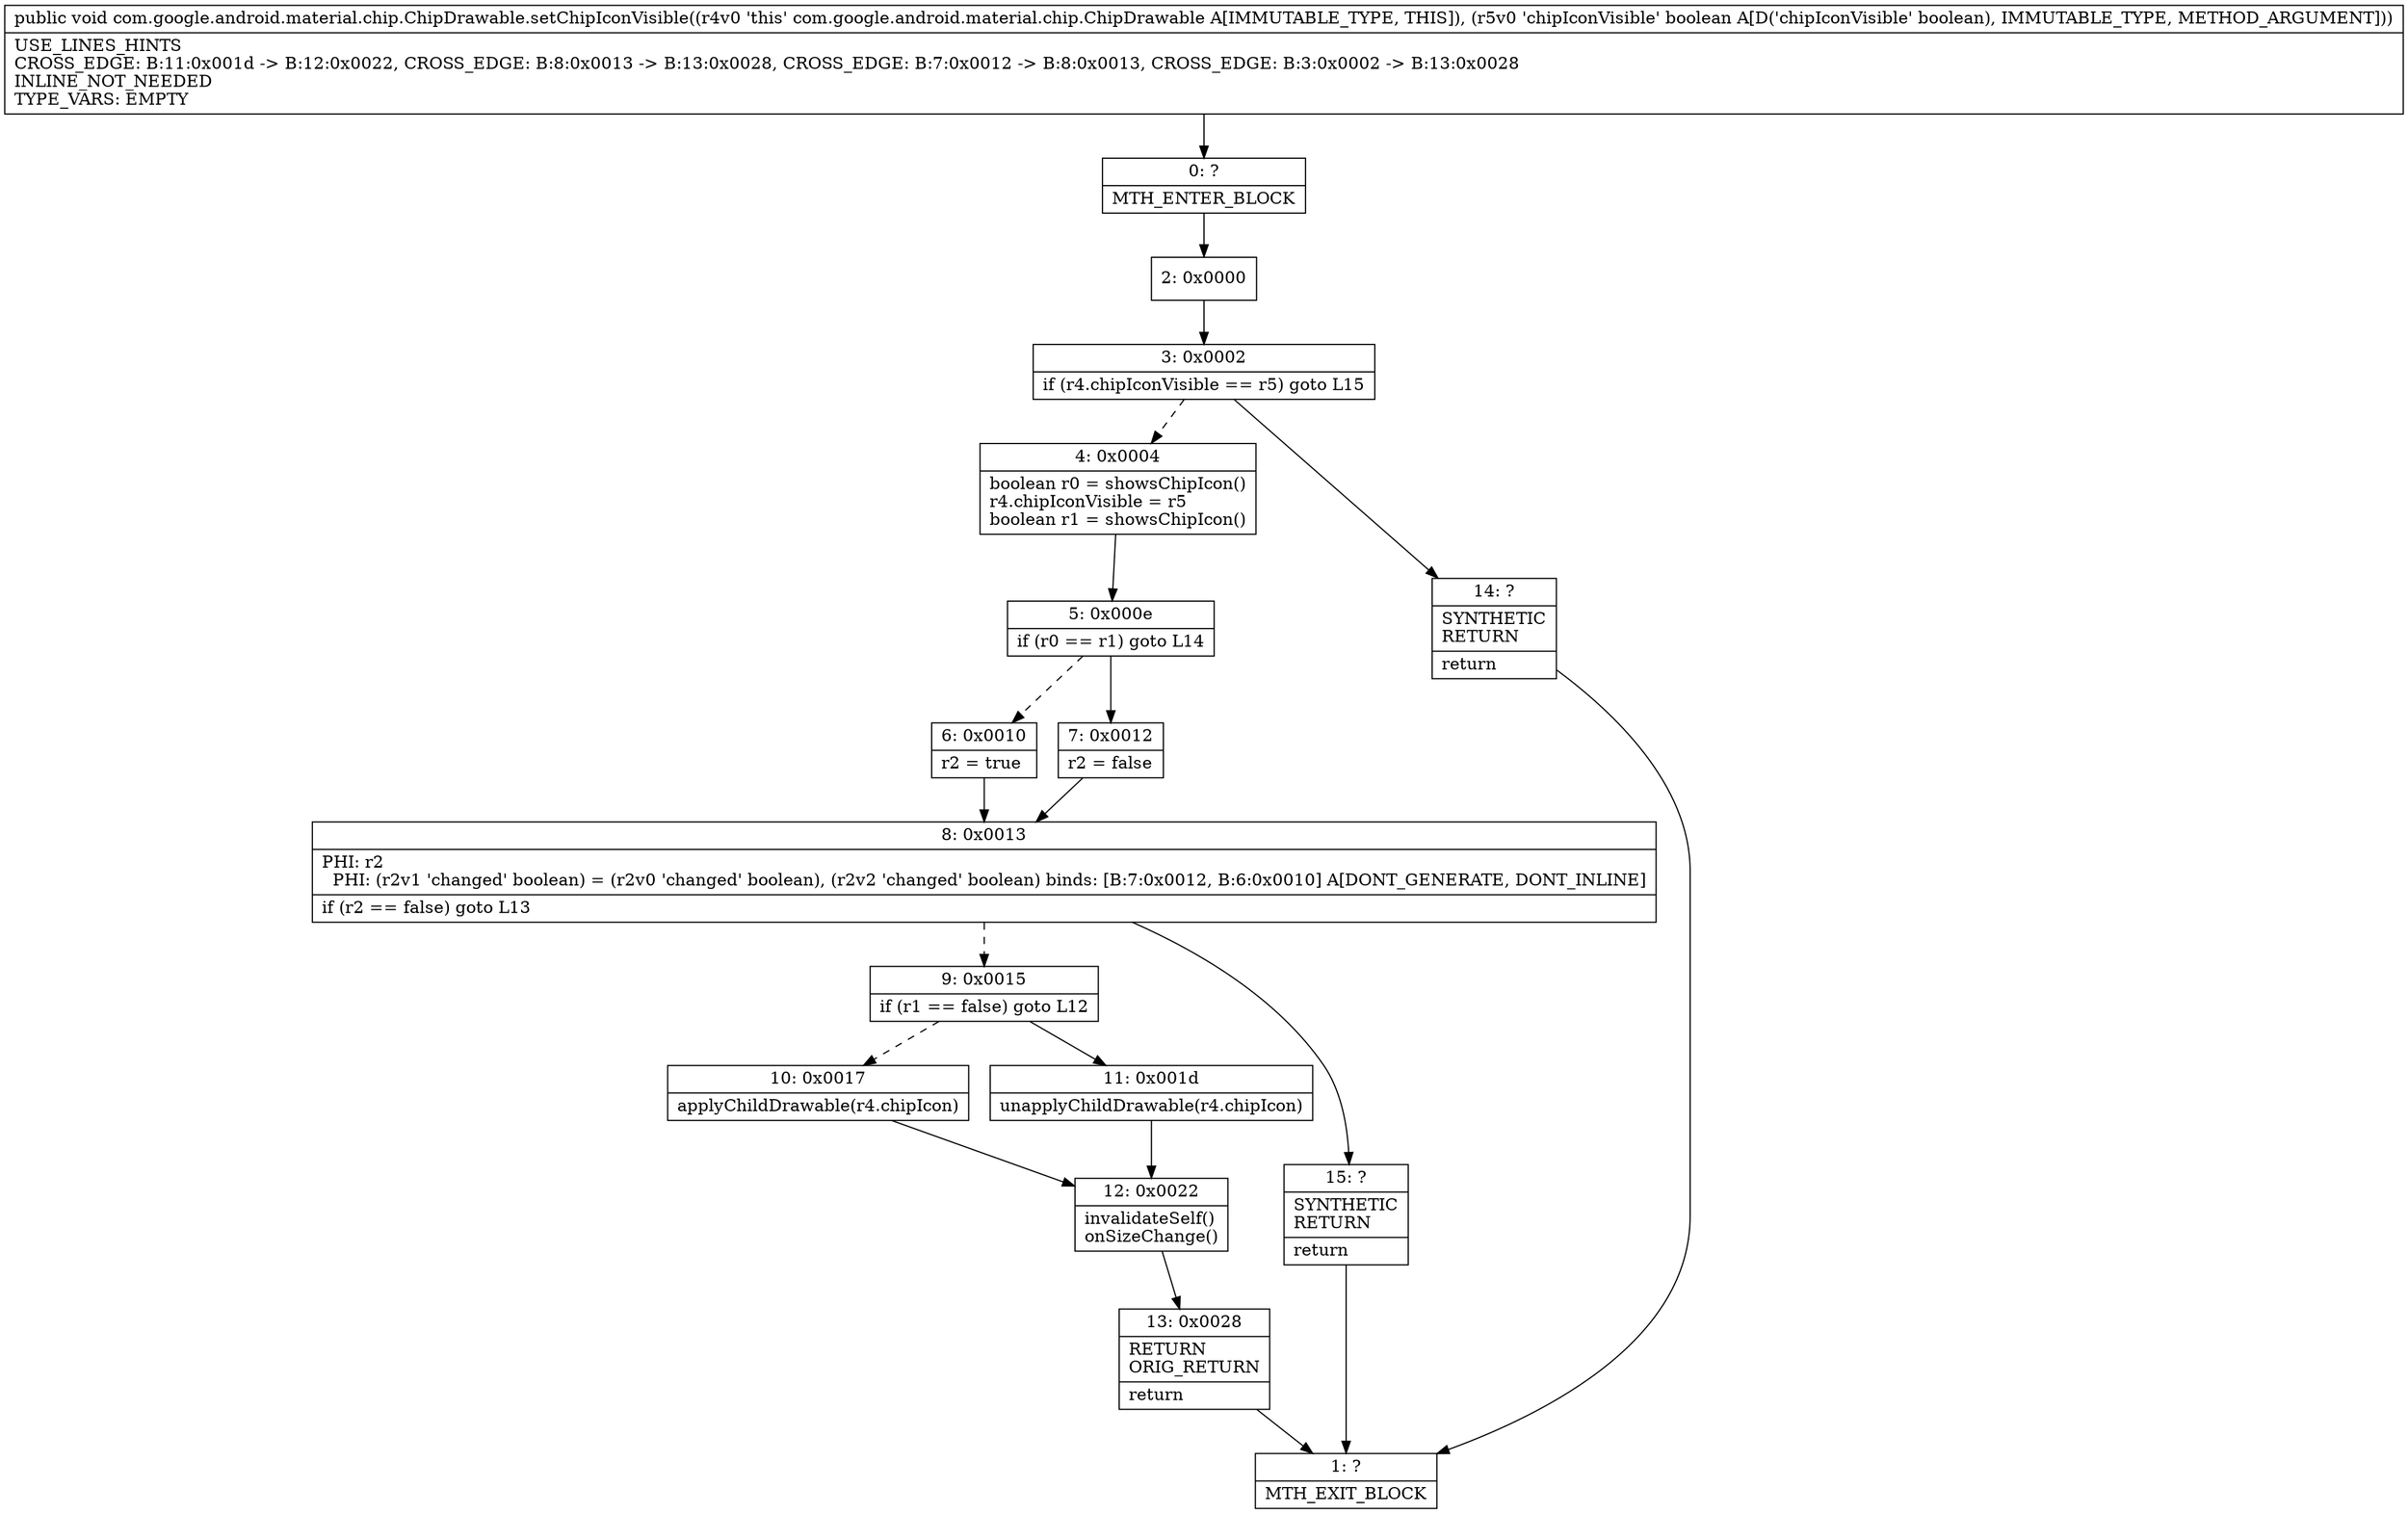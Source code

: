digraph "CFG forcom.google.android.material.chip.ChipDrawable.setChipIconVisible(Z)V" {
Node_0 [shape=record,label="{0\:\ ?|MTH_ENTER_BLOCK\l}"];
Node_2 [shape=record,label="{2\:\ 0x0000}"];
Node_3 [shape=record,label="{3\:\ 0x0002|if (r4.chipIconVisible == r5) goto L15\l}"];
Node_4 [shape=record,label="{4\:\ 0x0004|boolean r0 = showsChipIcon()\lr4.chipIconVisible = r5\lboolean r1 = showsChipIcon()\l}"];
Node_5 [shape=record,label="{5\:\ 0x000e|if (r0 == r1) goto L14\l}"];
Node_6 [shape=record,label="{6\:\ 0x0010|r2 = true\l}"];
Node_8 [shape=record,label="{8\:\ 0x0013|PHI: r2 \l  PHI: (r2v1 'changed' boolean) = (r2v0 'changed' boolean), (r2v2 'changed' boolean) binds: [B:7:0x0012, B:6:0x0010] A[DONT_GENERATE, DONT_INLINE]\l|if (r2 == false) goto L13\l}"];
Node_9 [shape=record,label="{9\:\ 0x0015|if (r1 == false) goto L12\l}"];
Node_10 [shape=record,label="{10\:\ 0x0017|applyChildDrawable(r4.chipIcon)\l}"];
Node_12 [shape=record,label="{12\:\ 0x0022|invalidateSelf()\lonSizeChange()\l}"];
Node_13 [shape=record,label="{13\:\ 0x0028|RETURN\lORIG_RETURN\l|return\l}"];
Node_1 [shape=record,label="{1\:\ ?|MTH_EXIT_BLOCK\l}"];
Node_11 [shape=record,label="{11\:\ 0x001d|unapplyChildDrawable(r4.chipIcon)\l}"];
Node_15 [shape=record,label="{15\:\ ?|SYNTHETIC\lRETURN\l|return\l}"];
Node_7 [shape=record,label="{7\:\ 0x0012|r2 = false\l}"];
Node_14 [shape=record,label="{14\:\ ?|SYNTHETIC\lRETURN\l|return\l}"];
MethodNode[shape=record,label="{public void com.google.android.material.chip.ChipDrawable.setChipIconVisible((r4v0 'this' com.google.android.material.chip.ChipDrawable A[IMMUTABLE_TYPE, THIS]), (r5v0 'chipIconVisible' boolean A[D('chipIconVisible' boolean), IMMUTABLE_TYPE, METHOD_ARGUMENT]))  | USE_LINES_HINTS\lCROSS_EDGE: B:11:0x001d \-\> B:12:0x0022, CROSS_EDGE: B:8:0x0013 \-\> B:13:0x0028, CROSS_EDGE: B:7:0x0012 \-\> B:8:0x0013, CROSS_EDGE: B:3:0x0002 \-\> B:13:0x0028\lINLINE_NOT_NEEDED\lTYPE_VARS: EMPTY\l}"];
MethodNode -> Node_0;Node_0 -> Node_2;
Node_2 -> Node_3;
Node_3 -> Node_4[style=dashed];
Node_3 -> Node_14;
Node_4 -> Node_5;
Node_5 -> Node_6[style=dashed];
Node_5 -> Node_7;
Node_6 -> Node_8;
Node_8 -> Node_9[style=dashed];
Node_8 -> Node_15;
Node_9 -> Node_10[style=dashed];
Node_9 -> Node_11;
Node_10 -> Node_12;
Node_12 -> Node_13;
Node_13 -> Node_1;
Node_11 -> Node_12;
Node_15 -> Node_1;
Node_7 -> Node_8;
Node_14 -> Node_1;
}

